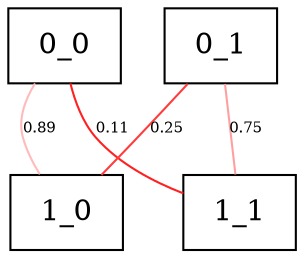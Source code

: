 graph "Module Graph Weights" {
	node [shape=box]
	"1_0"
	"1_1"
	"0_0" -- "1_0" [label=0.89 color="#FFBBBB" contraint=false fontsize=7 labelfloat=false]
	"0_0" -- "1_1" [label=0.11 color="#FF2020" contraint=false fontsize=7 labelfloat=false]
	"0_1" -- "1_0" [label=0.25 color="#FF3B3B" contraint=false fontsize=7 labelfloat=false]
	"0_1" -- "1_1" [label=0.75 color="#FFA0A0" contraint=false fontsize=7 labelfloat=false]
	fontsize=16
}
